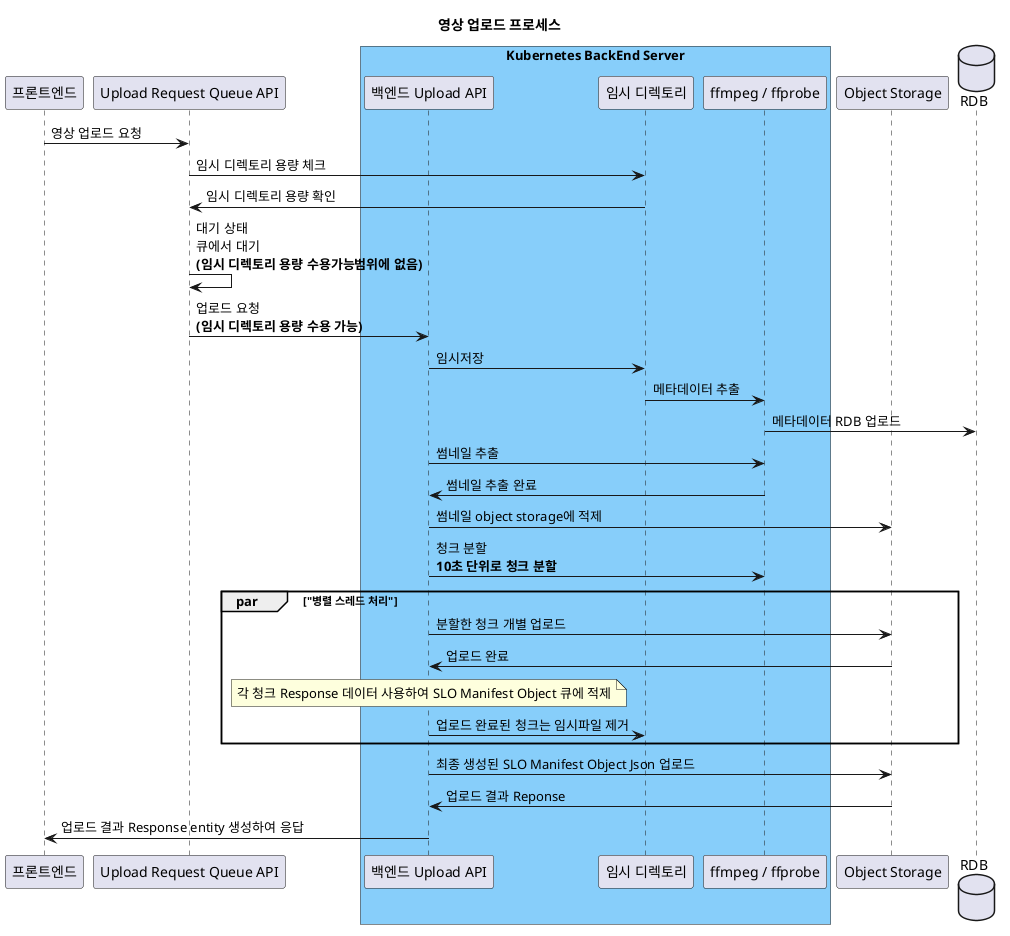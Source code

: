 @startuml uploadProcess

title 영상 업로드 프로세스

participant "프론트엔드" as frontend
participant "Upload Request Queue API" as queueAPI
box "Kubernetes BackEnd Server" #LightSkyBlue
    participant "백엔드 Upload API" as backendAPI
    participant "임시 디렉토리" as tmpDir
    participant "ffmpeg / ffprobe" as ffmpeg
end box
participant "Object Storage" as objStorage
database "RDB" as RDB

frontend->queueAPI: 영상 업로드 요청
queueAPI->tmpDir: 임시 디렉토리 용량 체크
tmpDir->queueAPI: 임시 디렉토리 용량 확인
queueAPI->queueAPI: 대기 상태\n큐에서 대기\n**(임시 디렉토리 용량 수용가능범위에 없음)**
queueAPI->backendAPI: 업로드 요청 \n**(임시 디렉토리 용량 수용 가능)**
backendAPI->tmpDir: 임시저장
tmpDir->ffmpeg: 메타데이터 추출
ffmpeg->RDB: 메타데이터 RDB 업로드
backendAPI->ffmpeg: 썸네일 추출
ffmpeg->backendAPI: 썸네일 추출 완료
backendAPI->objStorage: 썸네일 object storage에 적제
backendAPI->ffmpeg: 청크 분할\n**10초 단위로 청크 분할**
par "병렬 스레드 처리"
    backendAPI->objStorage: 분할한 청크 개별 업로드
    objStorage->backendAPI: 업로드 완료
    note over backendAPI
        각 청크 Response 데이터 사용하여 SLO Manifest Object 큐에 적제
    end note
    backendAPI->tmpDir: 업로드 완료된 청크는 임시파일 제거
end par
backendAPI->objStorage: 최종 생성된 SLO Manifest Object Json 업로드
objStorage->backendAPI: 업로드 결과 Reponse
backendAPI->frontend: 업로드 결과 Response entity 생성하여 응답
